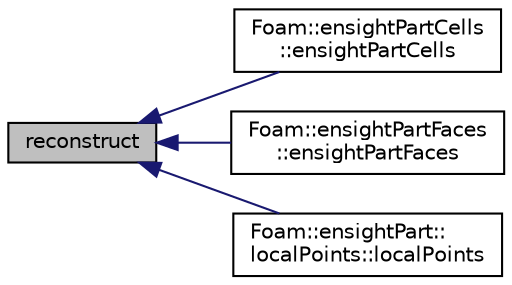 digraph "reconstruct"
{
  bgcolor="transparent";
  edge [fontname="Helvetica",fontsize="10",labelfontname="Helvetica",labelfontsize="10"];
  node [fontname="Helvetica",fontsize="10",shape=record];
  rankdir="LR";
  Node1 [label="reconstruct",height=0.2,width=0.4,color="black", fillcolor="grey75", style="filled", fontcolor="black"];
  Node1 -> Node2 [dir="back",color="midnightblue",fontsize="10",style="solid",fontname="Helvetica"];
  Node2 [label="Foam::ensightPartCells\l::ensightPartCells",height=0.2,width=0.4,color="black",URL="$a00647.html#a60e3079b5dfbc1e19dd3f7a44ad4fb2b",tooltip="Reconstruct part characteristics (eg, element types) from Istream. "];
  Node1 -> Node3 [dir="back",color="midnightblue",fontsize="10",style="solid",fontname="Helvetica"];
  Node3 [label="Foam::ensightPartFaces\l::ensightPartFaces",height=0.2,width=0.4,color="black",URL="$a00648.html#ae83696be3fda810908c7a15610248753",tooltip="Reconstruct part characteristics (eg, element types) from Istream. "];
  Node1 -> Node4 [dir="back",color="midnightblue",fontsize="10",style="solid",fontname="Helvetica"];
  Node4 [label="Foam::ensightPart::\llocalPoints::localPoints",height=0.2,width=0.4,color="black",URL="$a01379.html#a221f8e3528b4abbd9a0180aacc83b11c",tooltip="Construct for mesh points. "];
}
